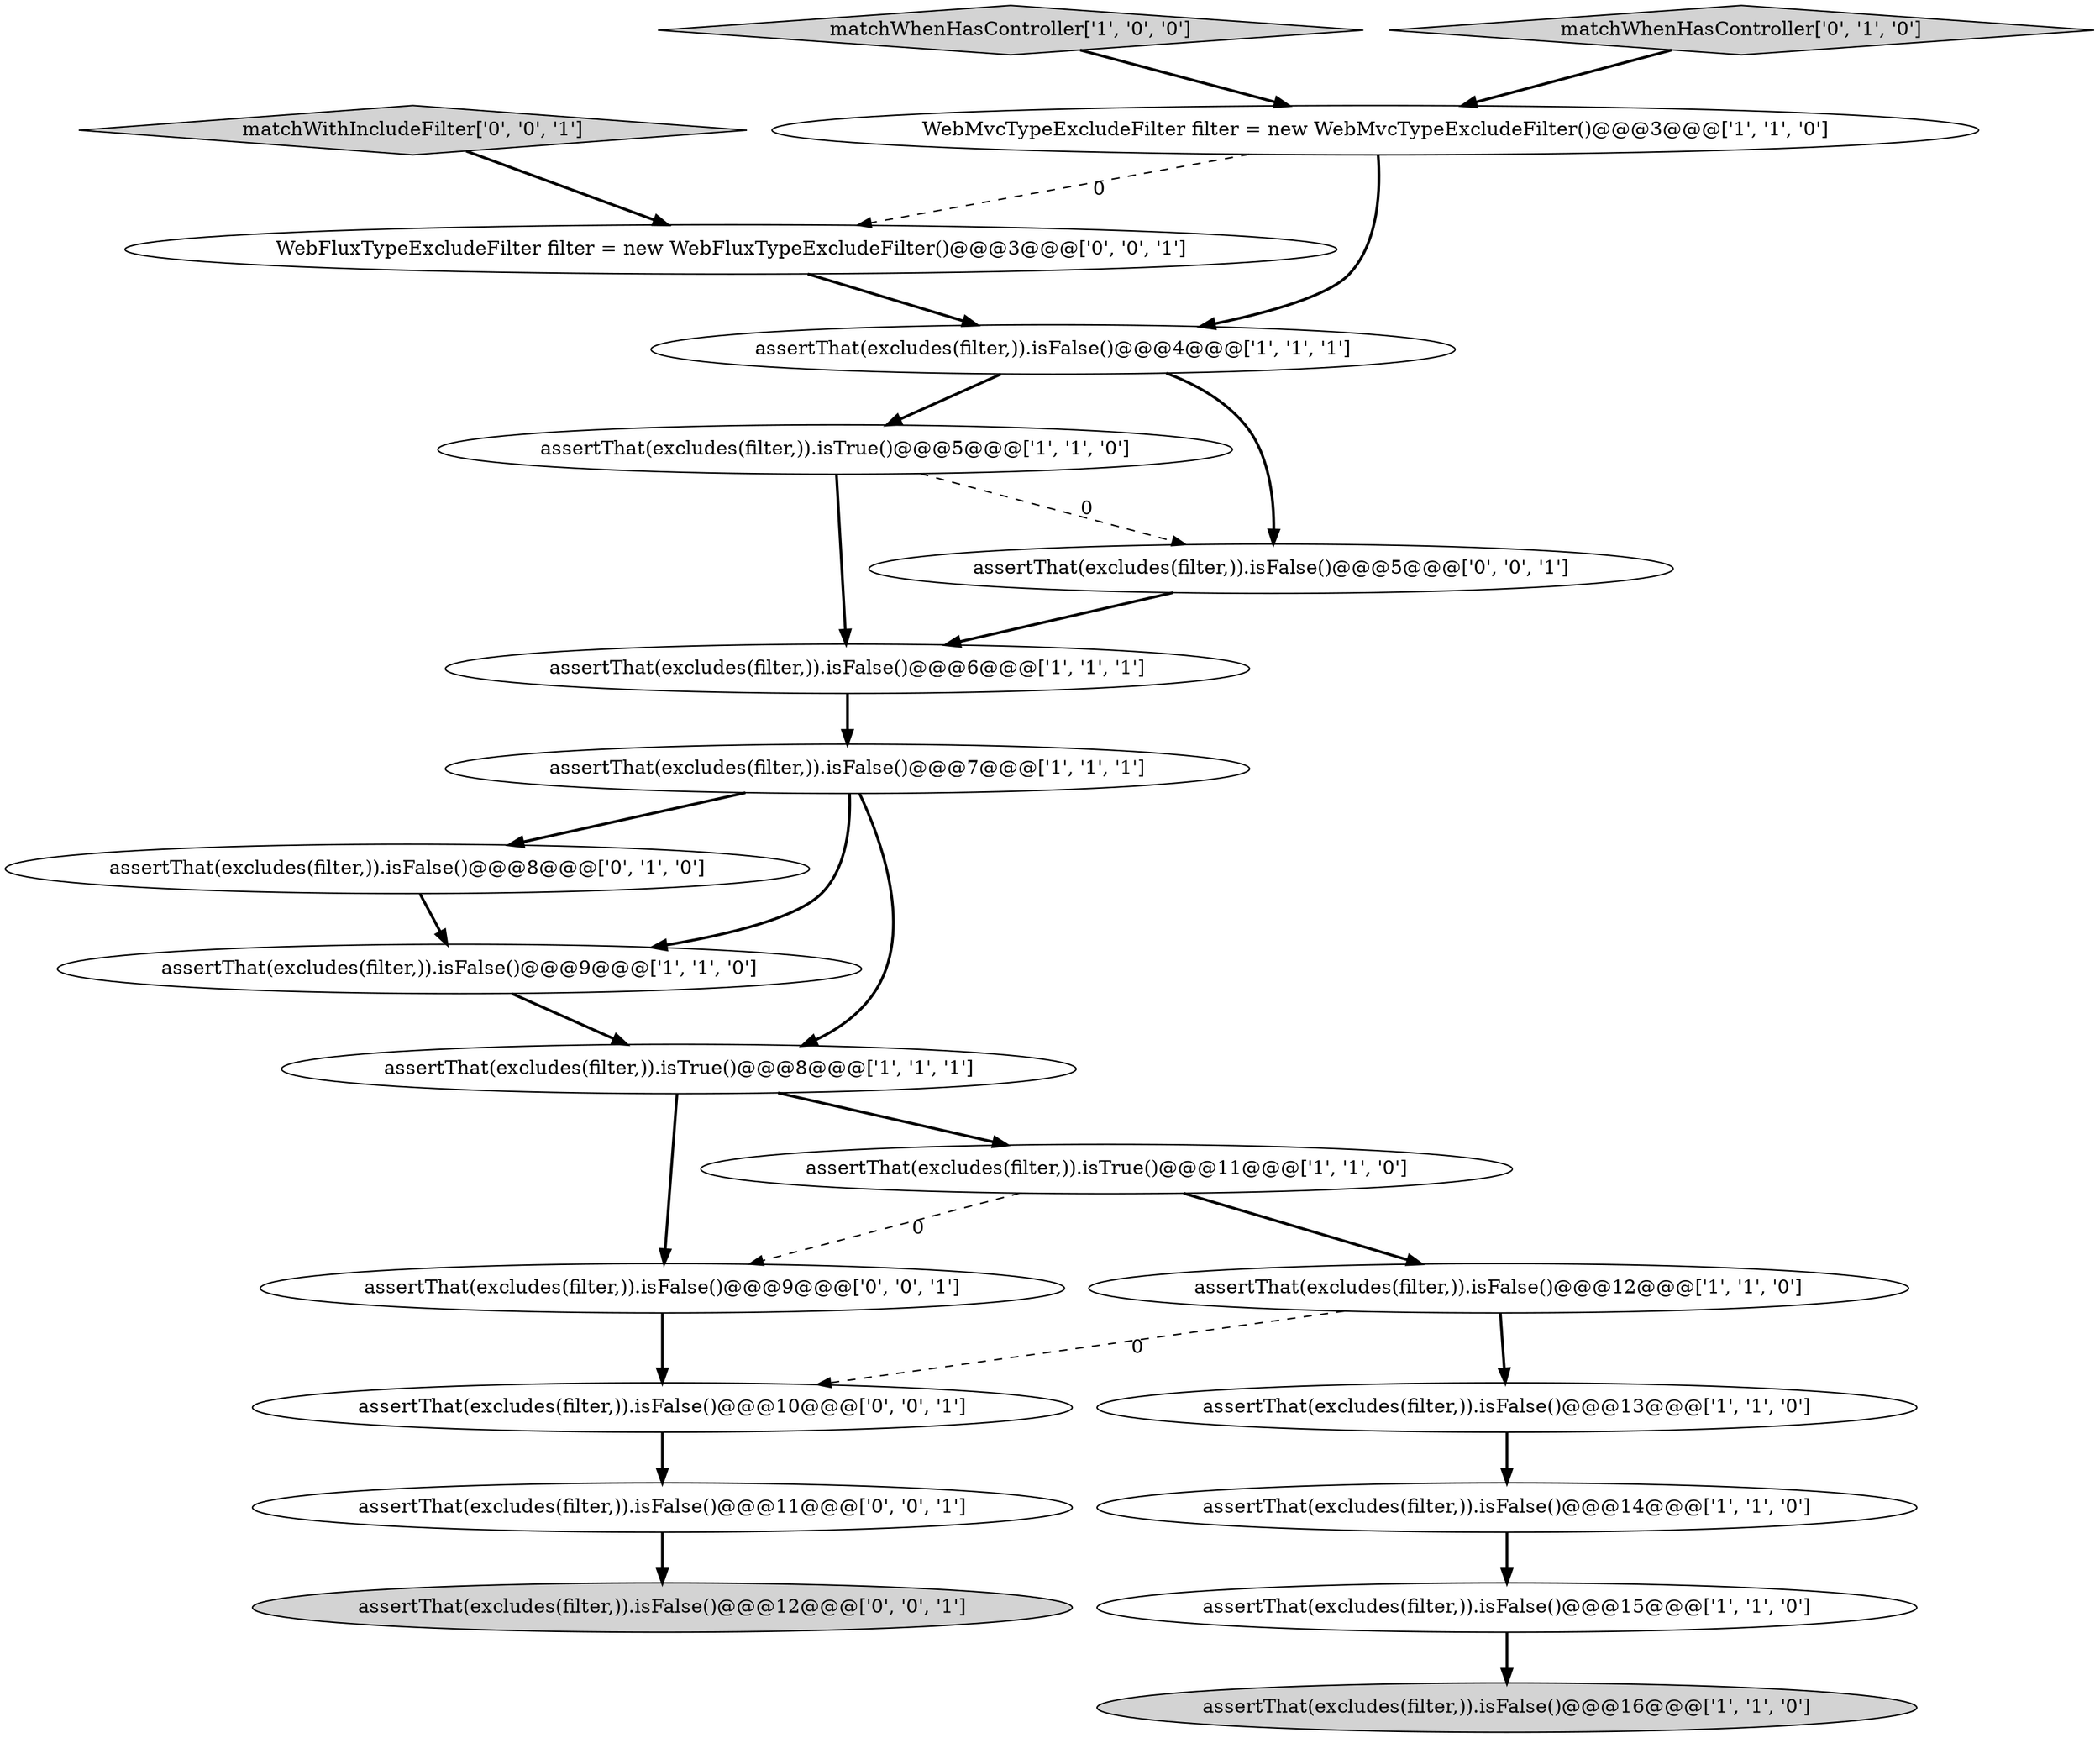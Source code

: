 digraph {
20 [style = filled, label = "assertThat(excludes(filter,)).isFalse()@@@10@@@['0', '0', '1']", fillcolor = white, shape = ellipse image = "AAA0AAABBB3BBB"];
1 [style = filled, label = "assertThat(excludes(filter,)).isFalse()@@@9@@@['1', '1', '0']", fillcolor = white, shape = ellipse image = "AAA0AAABBB1BBB"];
15 [style = filled, label = "assertThat(excludes(filter,)).isFalse()@@@8@@@['0', '1', '0']", fillcolor = white, shape = ellipse image = "AAA1AAABBB2BBB"];
12 [style = filled, label = "assertThat(excludes(filter,)).isTrue()@@@8@@@['1', '1', '1']", fillcolor = white, shape = ellipse image = "AAA0AAABBB1BBB"];
7 [style = filled, label = "assertThat(excludes(filter,)).isTrue()@@@11@@@['1', '1', '0']", fillcolor = white, shape = ellipse image = "AAA0AAABBB1BBB"];
19 [style = filled, label = "assertThat(excludes(filter,)).isFalse()@@@11@@@['0', '0', '1']", fillcolor = white, shape = ellipse image = "AAA0AAABBB3BBB"];
11 [style = filled, label = "assertThat(excludes(filter,)).isFalse()@@@15@@@['1', '1', '0']", fillcolor = white, shape = ellipse image = "AAA0AAABBB1BBB"];
8 [style = filled, label = "assertThat(excludes(filter,)).isFalse()@@@7@@@['1', '1', '1']", fillcolor = white, shape = ellipse image = "AAA0AAABBB1BBB"];
6 [style = filled, label = "assertThat(excludes(filter,)).isFalse()@@@14@@@['1', '1', '0']", fillcolor = white, shape = ellipse image = "AAA0AAABBB1BBB"];
0 [style = filled, label = "assertThat(excludes(filter,)).isTrue()@@@5@@@['1', '1', '0']", fillcolor = white, shape = ellipse image = "AAA0AAABBB1BBB"];
17 [style = filled, label = "assertThat(excludes(filter,)).isFalse()@@@9@@@['0', '0', '1']", fillcolor = white, shape = ellipse image = "AAA0AAABBB3BBB"];
10 [style = filled, label = "assertThat(excludes(filter,)).isFalse()@@@12@@@['1', '1', '0']", fillcolor = white, shape = ellipse image = "AAA0AAABBB1BBB"];
3 [style = filled, label = "matchWhenHasController['1', '0', '0']", fillcolor = lightgray, shape = diamond image = "AAA0AAABBB1BBB"];
18 [style = filled, label = "WebFluxTypeExcludeFilter filter = new WebFluxTypeExcludeFilter()@@@3@@@['0', '0', '1']", fillcolor = white, shape = ellipse image = "AAA0AAABBB3BBB"];
21 [style = filled, label = "assertThat(excludes(filter,)).isFalse()@@@12@@@['0', '0', '1']", fillcolor = lightgray, shape = ellipse image = "AAA0AAABBB3BBB"];
14 [style = filled, label = "matchWhenHasController['0', '1', '0']", fillcolor = lightgray, shape = diamond image = "AAA0AAABBB2BBB"];
2 [style = filled, label = "assertThat(excludes(filter,)).isFalse()@@@13@@@['1', '1', '0']", fillcolor = white, shape = ellipse image = "AAA0AAABBB1BBB"];
16 [style = filled, label = "matchWithIncludeFilter['0', '0', '1']", fillcolor = lightgray, shape = diamond image = "AAA0AAABBB3BBB"];
13 [style = filled, label = "assertThat(excludes(filter,)).isFalse()@@@6@@@['1', '1', '1']", fillcolor = white, shape = ellipse image = "AAA0AAABBB1BBB"];
9 [style = filled, label = "assertThat(excludes(filter,)).isFalse()@@@16@@@['1', '1', '0']", fillcolor = lightgray, shape = ellipse image = "AAA0AAABBB1BBB"];
22 [style = filled, label = "assertThat(excludes(filter,)).isFalse()@@@5@@@['0', '0', '1']", fillcolor = white, shape = ellipse image = "AAA0AAABBB3BBB"];
4 [style = filled, label = "WebMvcTypeExcludeFilter filter = new WebMvcTypeExcludeFilter()@@@3@@@['1', '1', '0']", fillcolor = white, shape = ellipse image = "AAA0AAABBB1BBB"];
5 [style = filled, label = "assertThat(excludes(filter,)).isFalse()@@@4@@@['1', '1', '1']", fillcolor = white, shape = ellipse image = "AAA0AAABBB1BBB"];
12->7 [style = bold, label=""];
15->1 [style = bold, label=""];
10->2 [style = bold, label=""];
8->12 [style = bold, label=""];
7->10 [style = bold, label=""];
16->18 [style = bold, label=""];
1->12 [style = bold, label=""];
6->11 [style = bold, label=""];
4->5 [style = bold, label=""];
18->5 [style = bold, label=""];
11->9 [style = bold, label=""];
17->20 [style = bold, label=""];
0->13 [style = bold, label=""];
20->19 [style = bold, label=""];
8->1 [style = bold, label=""];
7->17 [style = dashed, label="0"];
19->21 [style = bold, label=""];
5->0 [style = bold, label=""];
12->17 [style = bold, label=""];
22->13 [style = bold, label=""];
5->22 [style = bold, label=""];
2->6 [style = bold, label=""];
4->18 [style = dashed, label="0"];
13->8 [style = bold, label=""];
14->4 [style = bold, label=""];
0->22 [style = dashed, label="0"];
10->20 [style = dashed, label="0"];
3->4 [style = bold, label=""];
8->15 [style = bold, label=""];
}
